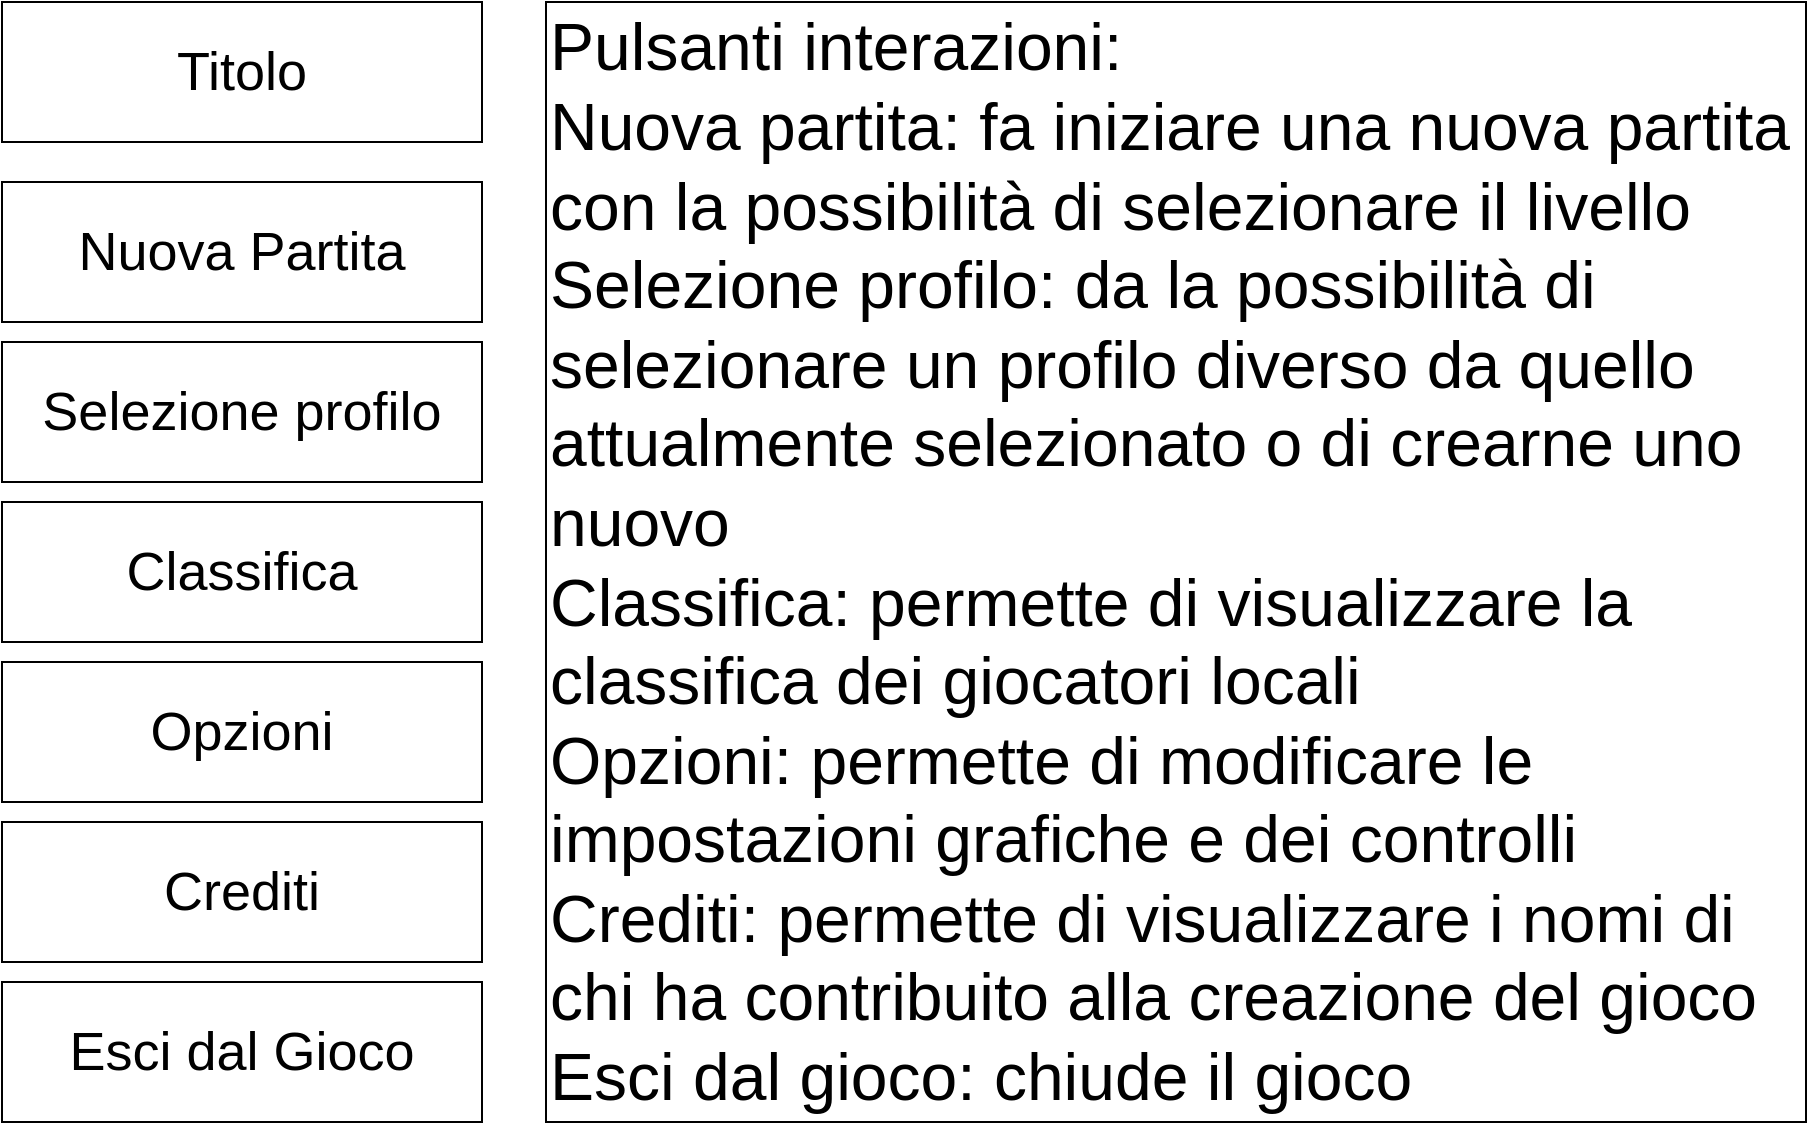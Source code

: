 <mxfile version="18.0.3" type="device"><diagram id="y6EXk6gw3Zh47Hq_fIrT" name="Page-1"><mxGraphModel dx="880" dy="827" grid="1" gridSize="10" guides="1" tooltips="1" connect="1" arrows="1" fold="1" page="1" pageScale="1" pageWidth="850" pageHeight="1100" math="0" shadow="0"><root><mxCell id="0"/><mxCell id="1" parent="0"/><mxCell id="-T-jzX54mjYI4VIIPqkc-1" value="Nuova Partita" style="rounded=0;whiteSpace=wrap;html=1;fontSize=27;" parent="1" vertex="1"><mxGeometry x="308" y="260" width="240" height="70" as="geometry"/></mxCell><mxCell id="-T-jzX54mjYI4VIIPqkc-2" value="Selezione profilo" style="rounded=0;whiteSpace=wrap;html=1;fontSize=27;" parent="1" vertex="1"><mxGeometry x="308" y="340" width="240" height="70" as="geometry"/></mxCell><mxCell id="-T-jzX54mjYI4VIIPqkc-3" value="Classifica&lt;br style=&quot;font-size: 27px;&quot;&gt;" style="rounded=0;whiteSpace=wrap;html=1;fontSize=27;" parent="1" vertex="1"><mxGeometry x="308" y="420" width="240" height="70" as="geometry"/></mxCell><mxCell id="-T-jzX54mjYI4VIIPqkc-4" value="Opzioni" style="rounded=0;whiteSpace=wrap;html=1;fontSize=27;" parent="1" vertex="1"><mxGeometry x="308" y="500" width="240" height="70" as="geometry"/></mxCell><mxCell id="-T-jzX54mjYI4VIIPqkc-5" value="Crediti" style="rounded=0;whiteSpace=wrap;html=1;fontSize=27;" parent="1" vertex="1"><mxGeometry x="308" y="580" width="240" height="70" as="geometry"/></mxCell><mxCell id="-T-jzX54mjYI4VIIPqkc-6" value="Esci dal Gioco" style="rounded=0;whiteSpace=wrap;html=1;fontSize=27;" parent="1" vertex="1"><mxGeometry x="308" y="660" width="240" height="70" as="geometry"/></mxCell><mxCell id="-T-jzX54mjYI4VIIPqkc-8" value="&lt;font style=&quot;font-size: 33px;&quot;&gt;Pulsanti interazioni:&lt;br&gt;Nuova partita: fa iniziare una nuova partita con la possibilità di selezionare il livello&lt;br&gt;Selezione profilo: da la possibilità di selezionare un profilo diverso da quello attualmente selezionato o di crearne uno nuovo&lt;br&gt;Classifica: permette di visualizzare la classifica dei giocatori locali&lt;br&gt;Opzioni: permette di modificare le impostazioni grafiche e dei controlli&lt;br&gt;Crediti: permette di visualizzare i nomi di chi ha contribuito alla creazione del gioco&lt;br&gt;Esci dal gioco: chiude il gioco&lt;br&gt;&lt;/font&gt;" style="rounded=0;whiteSpace=wrap;html=1;fontSize=27;align=left;" parent="1" vertex="1"><mxGeometry x="580" y="170" width="630" height="560" as="geometry"/></mxCell><mxCell id="-T-jzX54mjYI4VIIPqkc-9" value="Titolo" style="rounded=0;whiteSpace=wrap;html=1;fontSize=27;" parent="1" vertex="1"><mxGeometry x="308" y="170" width="240" height="70" as="geometry"/></mxCell></root></mxGraphModel></diagram></mxfile>